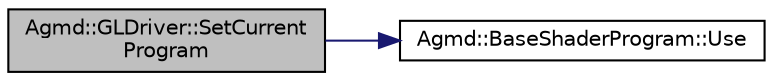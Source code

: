 digraph "Agmd::GLDriver::SetCurrentProgram"
{
  edge [fontname="Helvetica",fontsize="10",labelfontname="Helvetica",labelfontsize="10"];
  node [fontname="Helvetica",fontsize="10",shape=record];
  rankdir="LR";
  Node1 [label="Agmd::GLDriver::SetCurrent\lProgram",height=0.2,width=0.4,color="black", fillcolor="grey75", style="filled" fontcolor="black"];
  Node1 -> Node2 [color="midnightblue",fontsize="10",style="solid",fontname="Helvetica"];
  Node2 [label="Agmd::BaseShaderProgram::Use",height=0.2,width=0.4,color="black", fillcolor="white", style="filled",URL="$class_agmd_1_1_base_shader_program.html#a012143de4494c70afabb7a0eca867cd9"];
}
